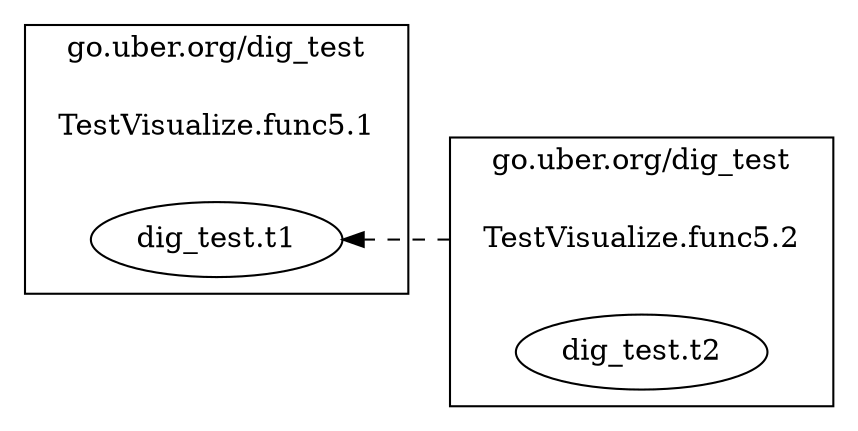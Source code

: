 digraph {
	rankdir=RL;
	graph [compound=true];
	subgraph cluster_0 {
		label = "go.uber.org/dig_test";
		constructor_0 [shape=plaintext label="TestVisualize.func5.1"];
		"dig_test.t1" [label=<dig_test.t1>];
	}
	subgraph cluster_1 {
		label = "go.uber.org/dig_test";
		constructor_1 [shape=plaintext label="TestVisualize.func5.2"];
		"dig_test.t2" [label=<dig_test.t2>];
	}
	constructor_1 -> "dig_test.t1" [ltail=cluster_1 style=dashed];
}